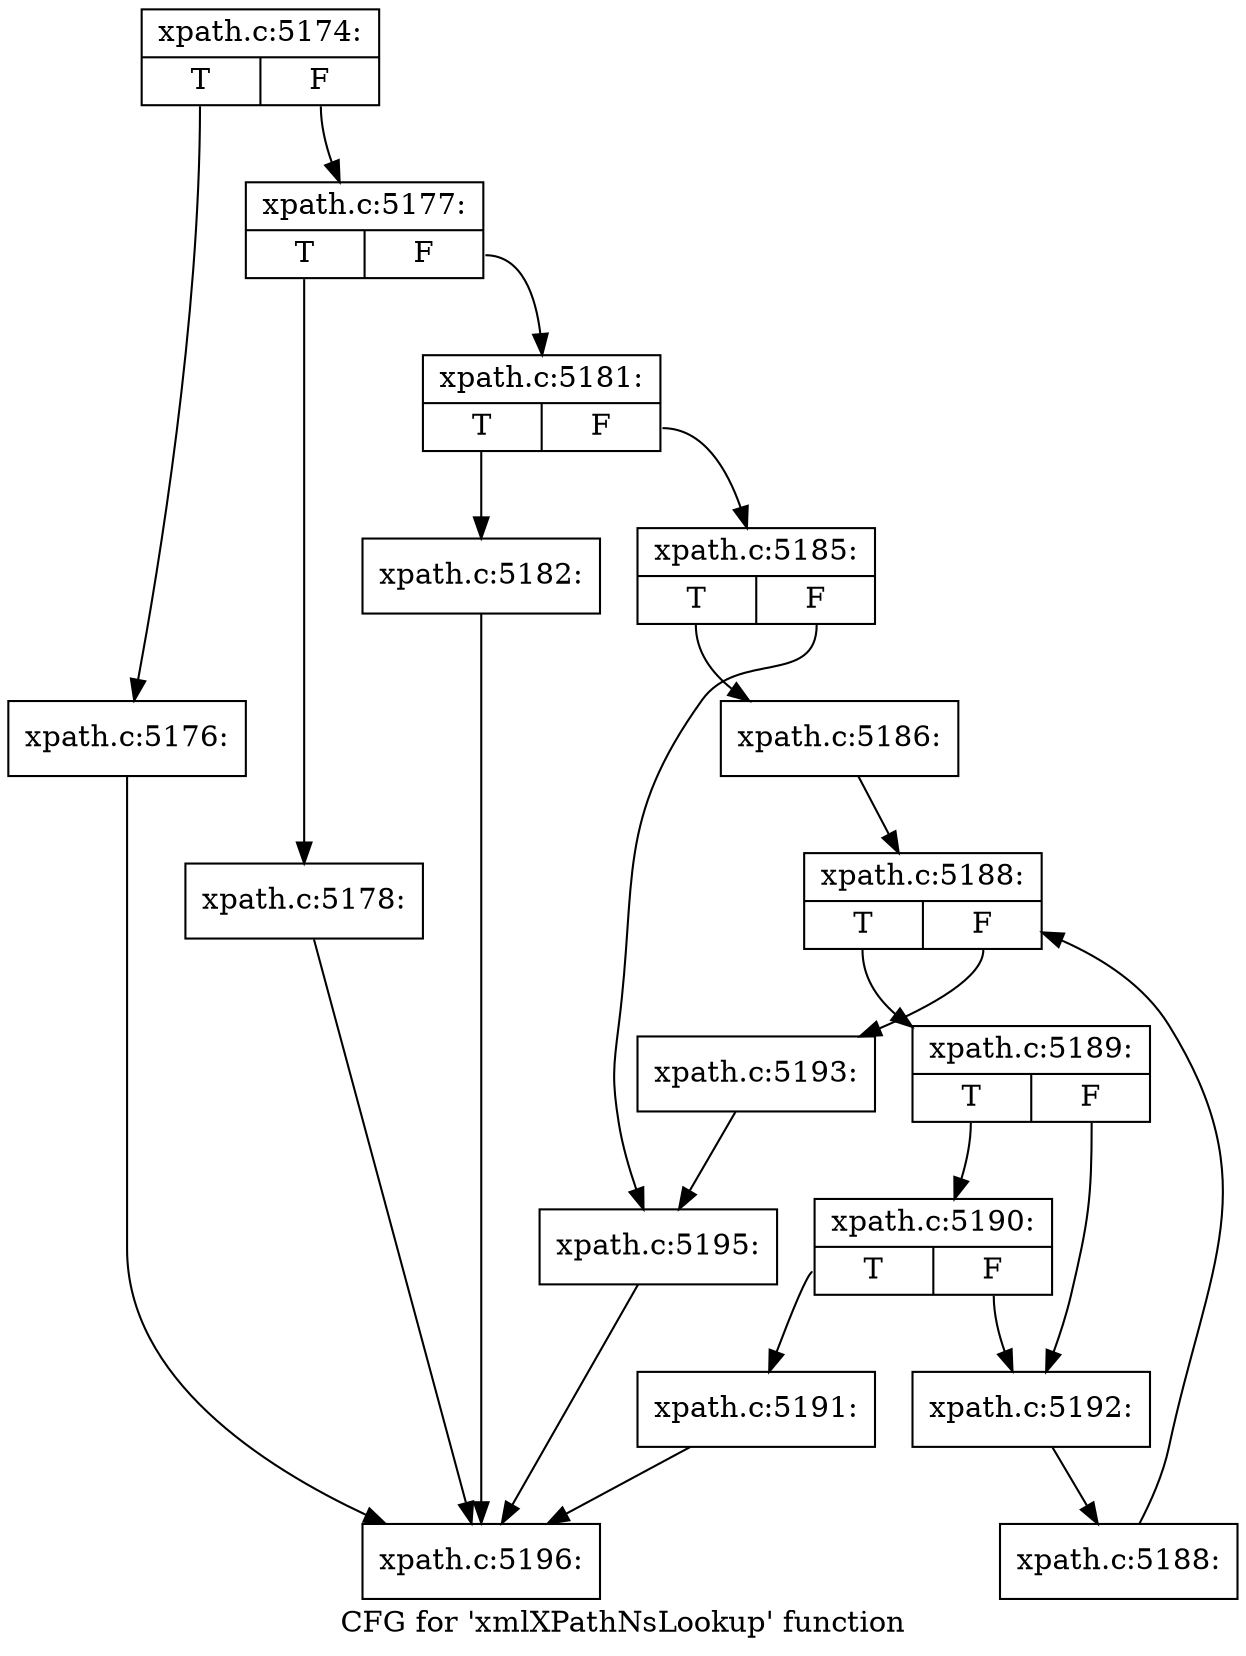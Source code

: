 digraph "CFG for 'xmlXPathNsLookup' function" {
	label="CFG for 'xmlXPathNsLookup' function";

	Node0x55e6b260a090 [shape=record,label="{xpath.c:5174:|{<s0>T|<s1>F}}"];
	Node0x55e6b260a090:s0 -> Node0x55e6b2608510;
	Node0x55e6b260a090:s1 -> Node0x55e6b26123e0;
	Node0x55e6b2608510 [shape=record,label="{xpath.c:5176:}"];
	Node0x55e6b2608510 -> Node0x55e6b260ca50;
	Node0x55e6b26123e0 [shape=record,label="{xpath.c:5177:|{<s0>T|<s1>F}}"];
	Node0x55e6b26123e0:s0 -> Node0x55e6b2612840;
	Node0x55e6b26123e0:s1 -> Node0x55e6b2612890;
	Node0x55e6b2612840 [shape=record,label="{xpath.c:5178:}"];
	Node0x55e6b2612840 -> Node0x55e6b260ca50;
	Node0x55e6b2612890 [shape=record,label="{xpath.c:5181:|{<s0>T|<s1>F}}"];
	Node0x55e6b2612890:s0 -> Node0x55e6b2612cf0;
	Node0x55e6b2612890:s1 -> Node0x55e6b2612d40;
	Node0x55e6b2612cf0 [shape=record,label="{xpath.c:5182:}"];
	Node0x55e6b2612cf0 -> Node0x55e6b260ca50;
	Node0x55e6b2612d40 [shape=record,label="{xpath.c:5185:|{<s0>T|<s1>F}}"];
	Node0x55e6b2612d40:s0 -> Node0x55e6b26134f0;
	Node0x55e6b2612d40:s1 -> Node0x55e6b2613540;
	Node0x55e6b26134f0 [shape=record,label="{xpath.c:5186:}"];
	Node0x55e6b26134f0 -> Node0x55e6b2613d90;
	Node0x55e6b2613d90 [shape=record,label="{xpath.c:5188:|{<s0>T|<s1>F}}"];
	Node0x55e6b2613d90:s0 -> Node0x55e6b2614010;
	Node0x55e6b2613d90:s1 -> Node0x55e6b2613bf0;
	Node0x55e6b2614010 [shape=record,label="{xpath.c:5189:|{<s0>T|<s1>F}}"];
	Node0x55e6b2614010:s0 -> Node0x55e6b26144e0;
	Node0x55e6b2614010:s1 -> Node0x55e6b2614490;
	Node0x55e6b26144e0 [shape=record,label="{xpath.c:5190:|{<s0>T|<s1>F}}"];
	Node0x55e6b26144e0:s0 -> Node0x55e6b2614440;
	Node0x55e6b26144e0:s1 -> Node0x55e6b2614490;
	Node0x55e6b2614440 [shape=record,label="{xpath.c:5191:}"];
	Node0x55e6b2614440 -> Node0x55e6b260ca50;
	Node0x55e6b2614490 [shape=record,label="{xpath.c:5192:}"];
	Node0x55e6b2614490 -> Node0x55e6b2613f80;
	Node0x55e6b2613f80 [shape=record,label="{xpath.c:5188:}"];
	Node0x55e6b2613f80 -> Node0x55e6b2613d90;
	Node0x55e6b2613bf0 [shape=record,label="{xpath.c:5193:}"];
	Node0x55e6b2613bf0 -> Node0x55e6b2613540;
	Node0x55e6b2613540 [shape=record,label="{xpath.c:5195:}"];
	Node0x55e6b2613540 -> Node0x55e6b260ca50;
	Node0x55e6b260ca50 [shape=record,label="{xpath.c:5196:}"];
}

